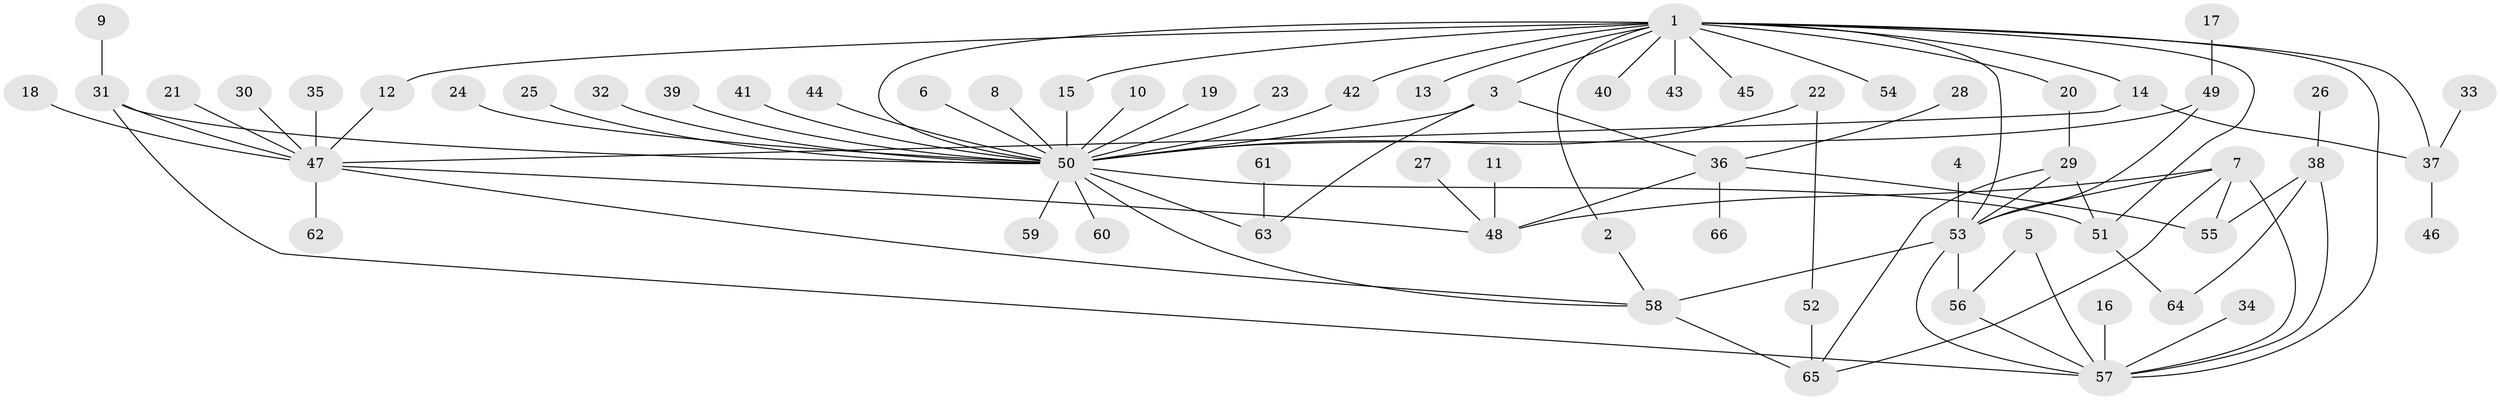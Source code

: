 // original degree distribution, {15: 0.007575757575757576, 5: 0.022727272727272728, 3: 0.07575757575757576, 11: 0.007575757575757576, 4: 0.06818181818181818, 1: 0.48484848484848486, 7: 0.015151515151515152, 6: 0.03787878787878788, 2: 0.26515151515151514, 25: 0.007575757575757576, 12: 0.007575757575757576}
// Generated by graph-tools (version 1.1) at 2025/26/03/09/25 03:26:04]
// undirected, 66 vertices, 92 edges
graph export_dot {
graph [start="1"]
  node [color=gray90,style=filled];
  1;
  2;
  3;
  4;
  5;
  6;
  7;
  8;
  9;
  10;
  11;
  12;
  13;
  14;
  15;
  16;
  17;
  18;
  19;
  20;
  21;
  22;
  23;
  24;
  25;
  26;
  27;
  28;
  29;
  30;
  31;
  32;
  33;
  34;
  35;
  36;
  37;
  38;
  39;
  40;
  41;
  42;
  43;
  44;
  45;
  46;
  47;
  48;
  49;
  50;
  51;
  52;
  53;
  54;
  55;
  56;
  57;
  58;
  59;
  60;
  61;
  62;
  63;
  64;
  65;
  66;
  1 -- 2 [weight=1.0];
  1 -- 3 [weight=1.0];
  1 -- 12 [weight=1.0];
  1 -- 13 [weight=1.0];
  1 -- 14 [weight=1.0];
  1 -- 15 [weight=1.0];
  1 -- 20 [weight=1.0];
  1 -- 37 [weight=1.0];
  1 -- 40 [weight=1.0];
  1 -- 42 [weight=1.0];
  1 -- 43 [weight=1.0];
  1 -- 45 [weight=1.0];
  1 -- 50 [weight=1.0];
  1 -- 51 [weight=1.0];
  1 -- 53 [weight=1.0];
  1 -- 54 [weight=1.0];
  1 -- 57 [weight=1.0];
  2 -- 58 [weight=1.0];
  3 -- 36 [weight=1.0];
  3 -- 50 [weight=1.0];
  3 -- 63 [weight=1.0];
  4 -- 53 [weight=1.0];
  5 -- 56 [weight=1.0];
  5 -- 57 [weight=1.0];
  6 -- 50 [weight=1.0];
  7 -- 48 [weight=1.0];
  7 -- 53 [weight=1.0];
  7 -- 55 [weight=1.0];
  7 -- 57 [weight=1.0];
  7 -- 65 [weight=1.0];
  8 -- 50 [weight=1.0];
  9 -- 31 [weight=1.0];
  10 -- 50 [weight=1.0];
  11 -- 48 [weight=1.0];
  12 -- 47 [weight=1.0];
  14 -- 37 [weight=1.0];
  14 -- 47 [weight=1.0];
  15 -- 50 [weight=1.0];
  16 -- 57 [weight=1.0];
  17 -- 49 [weight=1.0];
  18 -- 47 [weight=1.0];
  19 -- 50 [weight=1.0];
  20 -- 29 [weight=1.0];
  21 -- 47 [weight=1.0];
  22 -- 50 [weight=1.0];
  22 -- 52 [weight=1.0];
  23 -- 50 [weight=1.0];
  24 -- 50 [weight=1.0];
  25 -- 50 [weight=1.0];
  26 -- 38 [weight=1.0];
  27 -- 48 [weight=1.0];
  28 -- 36 [weight=1.0];
  29 -- 51 [weight=1.0];
  29 -- 53 [weight=2.0];
  29 -- 65 [weight=1.0];
  30 -- 47 [weight=1.0];
  31 -- 47 [weight=1.0];
  31 -- 50 [weight=1.0];
  31 -- 57 [weight=1.0];
  32 -- 50 [weight=1.0];
  33 -- 37 [weight=1.0];
  34 -- 57 [weight=1.0];
  35 -- 47 [weight=1.0];
  36 -- 48 [weight=1.0];
  36 -- 55 [weight=1.0];
  36 -- 66 [weight=1.0];
  37 -- 46 [weight=1.0];
  38 -- 55 [weight=1.0];
  38 -- 57 [weight=1.0];
  38 -- 64 [weight=1.0];
  39 -- 50 [weight=1.0];
  41 -- 50 [weight=1.0];
  42 -- 50 [weight=1.0];
  44 -- 50 [weight=1.0];
  47 -- 48 [weight=1.0];
  47 -- 58 [weight=1.0];
  47 -- 62 [weight=1.0];
  49 -- 50 [weight=1.0];
  49 -- 53 [weight=1.0];
  50 -- 51 [weight=1.0];
  50 -- 58 [weight=1.0];
  50 -- 59 [weight=1.0];
  50 -- 60 [weight=1.0];
  50 -- 63 [weight=1.0];
  51 -- 64 [weight=1.0];
  52 -- 65 [weight=1.0];
  53 -- 56 [weight=1.0];
  53 -- 57 [weight=1.0];
  53 -- 58 [weight=1.0];
  56 -- 57 [weight=1.0];
  58 -- 65 [weight=2.0];
  61 -- 63 [weight=1.0];
}
